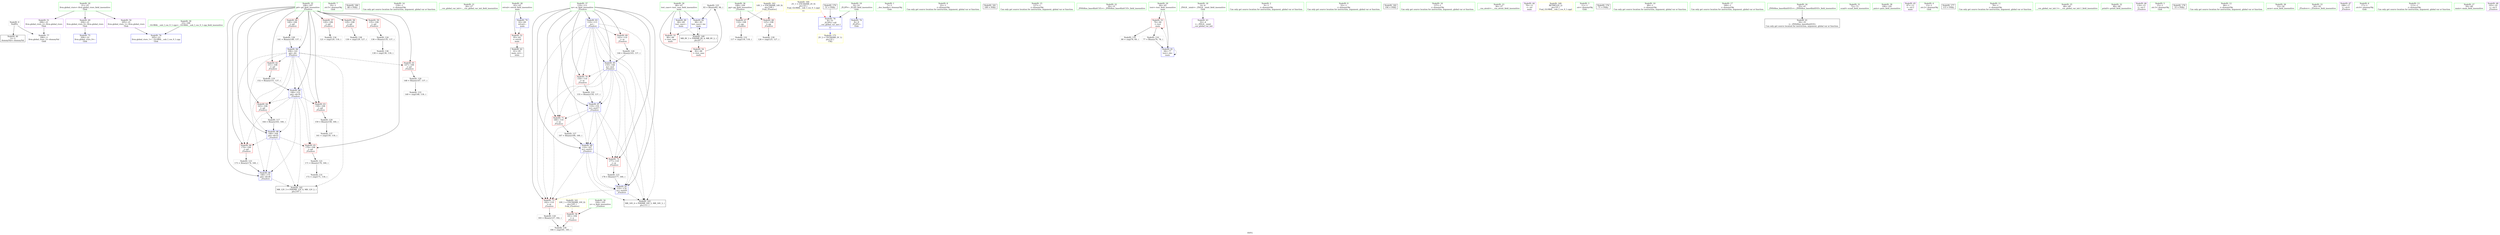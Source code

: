 digraph "SVFG" {
	label="SVFG";

	Node0x5579c44a6820 [shape=record,color=grey,label="{NodeID: 0\nNullPtr}"];
	Node0x5579c44a6820 -> Node0x5579c44b1f70[style=solid];
	Node0x5579c44a6820 -> Node0x5579c44b4f20[style=solid];
	Node0x5579c44b59e0 [shape=record,color=blue,label="{NodeID: 90\n106\<--175\npd\<--div28\n_Z5solvev\n}"];
	Node0x5579c44b59e0 -> Node0x5579c44beae0[style=dashed];
	Node0x5579c44ab1c0 [shape=record,color=green,label="{NodeID: 7\n19\<--1\n.str.5\<--dummyObj\nGlob }"];
	Node0x5579c44cbb40 [shape=record,color=black,label="{NodeID: 180\n88 = PHI()\n}"];
	Node0x5579c44b0920 [shape=record,color=green,label="{NodeID: 14\n118\<--1\n\<--dummyObj\nCan only get source location for instruction, argument, global var or function.}"];
	Node0x5579c44b0dc0 [shape=record,color=green,label="{NodeID: 21\n26\<--27\n__cxx_global_var_init\<--__cxx_global_var_init_field_insensitive\n}"];
	Node0x5579c44b14c0 [shape=record,color=green,label="{NodeID: 28\n62\<--63\nretval\<--retval_field_insensitive\nmain\n}"];
	Node0x5579c44b14c0 -> Node0x5579c44b3a40[style=solid];
	Node0x5579c44b14c0 -> Node0x5579c44b50f0[style=solid];
	Node0x5579c44b78e0 [shape=record,color=grey,label="{NodeID: 118\n183 = Binary(127, 182, )\n}"];
	Node0x5579c44b78e0 -> Node0x5579c44b2ea0[style=solid];
	Node0x5579c44b1b00 [shape=record,color=green,label="{NodeID: 35\n106\<--107\npd\<--pd_field_insensitive\n_Z5solvev\n}"];
	Node0x5579c44b1b00 -> Node0x5579c44b3e50[style=solid];
	Node0x5579c44b1b00 -> Node0x5579c44b3f20[style=solid];
	Node0x5579c44b1b00 -> Node0x5579c44b3ff0[style=solid];
	Node0x5579c44b1b00 -> Node0x5579c44b40c0[style=solid];
	Node0x5579c44b1b00 -> Node0x5579c44b4190[style=solid];
	Node0x5579c44b1b00 -> Node0x5579c44b4260[style=solid];
	Node0x5579c44b1b00 -> Node0x5579c44b4330[style=solid];
	Node0x5579c44b1b00 -> Node0x5579c44b4400[style=solid];
	Node0x5579c44b1b00 -> Node0x5579c44b44d0[style=solid];
	Node0x5579c44b1b00 -> Node0x5579c44b45a0[style=solid];
	Node0x5579c44b1b00 -> Node0x5579c44b5500[style=solid];
	Node0x5579c44b1b00 -> Node0x5579c44b56a0[style=solid];
	Node0x5579c44b1b00 -> Node0x5579c44b5840[style=solid];
	Node0x5579c44b1b00 -> Node0x5579c44b59e0[style=solid];
	Node0x5579c44b8360 [shape=record,color=grey,label="{NodeID: 125\n83 = Binary(82, 84, )\n}"];
	Node0x5579c44b8360 -> Node0x5579c44b5360[style=solid];
	Node0x5579c44b2170 [shape=record,color=black,label="{NodeID: 42\n61\<--95\nmain_ret\<--\nmain\n}"];
	Node0x5579c44b31a0 [shape=record,color=grey,label="{NodeID: 132\n117 = cmp(116, 118, )\n}"];
	Node0x5579c44b3740 [shape=record,color=purple,label="{NodeID: 49\n204\<--21\nllvm.global_ctors_0\<--llvm.global_ctors\nGlob }"];
	Node0x5579c44b3740 -> Node0x5579c44b4d20[style=solid];
	Node0x5579c44ba070 [shape=record,color=grey,label="{NodeID: 139\n126 = cmp(125, 127, )\n}"];
	Node0x5579c44b3d80 [shape=record,color=red,label="{NodeID: 56\n181\<--104\n\<--n\n_Z5solvev\n}"];
	Node0x5579c44b3d80 -> Node0x5579c44b2ea0[style=solid];
	Node0x5579c44b4330 [shape=record,color=red,label="{NodeID: 63\n158\<--106\n\<--pd\n_Z5solvev\n}"];
	Node0x5579c44b4330 -> Node0x5579c44b8960[style=solid];
	Node0x5579c44b48e0 [shape=record,color=red,label="{NodeID: 70\n154\<--110\n\<--m\n_Z5solvev\n}"];
	Node0x5579c44b48e0 -> Node0x5579c44b7ee0[style=solid];
	Node0x5579c44c3ed0 [shape=record,color=yellow,style=double,label="{NodeID: 160\n2V_1 = ENCHI(MR_2V_0)\npts\{10 \}\nFun[_GLOBAL__sub_I_cos_0_1.cpp]|{<s0>11}}"];
	Node0x5579c44c3ed0:s0 -> Node0x5579c44b5020[style=dashed,color=red];
	Node0x5579c44b4f20 [shape=record,color=blue, style = dotted,label="{NodeID: 77\n206\<--3\nllvm.global_ctors_2\<--dummyVal\nGlob }"];
	Node0x5579c44b5500 [shape=record,color=blue,label="{NodeID: 84\n106\<--141\npd\<--div\n_Z5solvev\n}"];
	Node0x5579c44b5500 -> Node0x5579c44b4190[style=dashed];
	Node0x5579c44b5500 -> Node0x5579c44b4260[style=dashed];
	Node0x5579c44b5500 -> Node0x5579c44b4330[style=dashed];
	Node0x5579c44b5500 -> Node0x5579c44b4400[style=dashed];
	Node0x5579c44b5500 -> Node0x5579c44b44d0[style=dashed];
	Node0x5579c44b5500 -> Node0x5579c44b45a0[style=dashed];
	Node0x5579c44b5500 -> Node0x5579c44b56a0[style=dashed];
	Node0x5579c44b5500 -> Node0x5579c44b5840[style=dashed];
	Node0x5579c44b5500 -> Node0x5579c44b59e0[style=dashed];
	Node0x5579c44b5500 -> Node0x5579c44beae0[style=dashed];
	Node0x5579c44ab3e0 [shape=record,color=green,label="{NodeID: 1\n7\<--1\n__dso_handle\<--dummyObj\nGlob }"];
	Node0x5579c44b5ab0 [shape=record,color=blue,label="{NodeID: 91\n110\<--178\nm\<--mul29\n_Z5solvev\n}"];
	Node0x5579c44b5ab0 -> Node0x5579c44b4b50[style=dashed];
	Node0x5579c44b5ab0 -> Node0x5579c44befe0[style=dashed];
	Node0x5579c44aac60 [shape=record,color=green,label="{NodeID: 8\n22\<--1\n\<--dummyObj\nCan only get source location for instruction, argument, global var or function.}"];
	Node0x5579c44cbc10 [shape=record,color=black,label="{NodeID: 181\n189 = PHI()\n}"];
	Node0x5579c44b09b0 [shape=record,color=green,label="{NodeID: 15\n127\<--1\n\<--dummyObj\nCan only get source location for instruction, argument, global var or function.}"];
	Node0x5579c44b0ec0 [shape=record,color=green,label="{NodeID: 22\n30\<--31\n_ZNSt8ios_base4InitC1Ev\<--_ZNSt8ios_base4InitC1Ev_field_insensitive\n}"];
	Node0x5579c44b1590 [shape=record,color=green,label="{NodeID: 29\n64\<--65\ntest\<--test_field_insensitive\nmain\n}"];
	Node0x5579c44b1590 -> Node0x5579c44b3b10[style=solid];
	Node0x5579c44b1590 -> Node0x5579c44b5290[style=solid];
	Node0x5579c44b7a60 [shape=record,color=grey,label="{NodeID: 119\n152 = Binary(151, 137, )\n}"];
	Node0x5579c44b7a60 -> Node0x5579c44b56a0[style=solid];
	Node0x5579c44b1bd0 [shape=record,color=green,label="{NodeID: 36\n108\<--109\npg\<--pg_field_insensitive\n_Z5solvev\n}"];
	Node0x5579c44b1bd0 -> Node0x5579c44b4670[style=solid];
	Node0x5579c44b1bd0 -> Node0x5579c44b4740[style=solid];
	Node0x5579c44b84e0 [shape=record,color=grey,label="{NodeID: 126\n144 = Binary(143, 137, )\n}"];
	Node0x5579c44b84e0 -> Node0x5579c44b55d0[style=solid];
	Node0x5579c44b2240 [shape=record,color=purple,label="{NodeID: 43\n32\<--4\n\<--_ZStL8__ioinit\n__cxx_global_var_init\n}"];
	Node0x5579c44b3320 [shape=record,color=grey,label="{NodeID: 133\n149 = cmp(148, 118, )\n}"];
	Node0x5579c44b3840 [shape=record,color=purple,label="{NodeID: 50\n205\<--21\nllvm.global_ctors_1\<--llvm.global_ctors\nGlob }"];
	Node0x5579c44b3840 -> Node0x5579c44b4e20[style=solid];
	Node0x5579c44b3e50 [shape=record,color=red,label="{NodeID: 57\n120\<--106\n\<--pd\n_Z5solvev\n}"];
	Node0x5579c44b3e50 -> Node0x5579c44b34a0[style=solid];
	Node0x5579c44b4400 [shape=record,color=red,label="{NodeID: 64\n163\<--106\n\<--pd\n_Z5solvev\n}"];
	Node0x5579c44b4400 -> Node0x5579c44b7760[style=solid];
	Node0x5579c44b49b0 [shape=record,color=red,label="{NodeID: 71\n166\<--110\n\<--m\n_Z5solvev\n}"];
	Node0x5579c44b49b0 -> Node0x5579c44b8660[style=solid];
	Node0x5579c44c3fe0 [shape=record,color=yellow,style=double,label="{NodeID: 161\n10V_1 = ENCHI(MR_10V_0)\npts\{105 \}\nFun[_Z5solvev]}"];
	Node0x5579c44c3fe0 -> Node0x5579c44b3d80[style=dashed];
	Node0x5579c44b5020 [shape=record,color=blue,label="{NodeID: 78\n8\<--51\n_ZL2PI\<--call\n__cxx_global_var_init.1\n|{<s0>11}}"];
	Node0x5579c44b5020:s0 -> Node0x5579c44c5750[style=dashed,color=blue];
	Node0x5579c44b55d0 [shape=record,color=blue,label="{NodeID: 85\n110\<--144\nm\<--mul\n_Z5solvev\n}"];
	Node0x5579c44b55d0 -> Node0x5579c44b48e0[style=dashed];
	Node0x5579c44b55d0 -> Node0x5579c44b49b0[style=dashed];
	Node0x5579c44b55d0 -> Node0x5579c44b4a80[style=dashed];
	Node0x5579c44b55d0 -> Node0x5579c44b4b50[style=dashed];
	Node0x5579c44b55d0 -> Node0x5579c44b5770[style=dashed];
	Node0x5579c44b55d0 -> Node0x5579c44b5910[style=dashed];
	Node0x5579c44b55d0 -> Node0x5579c44b5ab0[style=dashed];
	Node0x5579c44b55d0 -> Node0x5579c44befe0[style=dashed];
	Node0x5579c44a68b0 [shape=record,color=green,label="{NodeID: 2\n9\<--1\n\<--dummyObj\nCan only get source location for instruction, argument, global var or function.}"];
	Node0x5579c44c5750 [shape=record,color=yellow,style=double,label="{NodeID: 175\n2V_2 = CSCHI(MR_2V_1)\npts\{10 \}\nCS[]}"];
	Node0x5579c44aacf0 [shape=record,color=green,label="{NodeID: 9\n52\<--1\n\<--dummyObj\nCan only get source location for instruction, argument, global var or function.}"];
	Node0x5579c44cc540 [shape=record,color=black,label="{NodeID: 182\n194 = PHI()\n}"];
	Node0x5579c44b0a40 [shape=record,color=green,label="{NodeID: 16\n137\<--1\n\<--dummyObj\nCan only get source location for instruction, argument, global var or function.}"];
	Node0x5579c44b0fc0 [shape=record,color=green,label="{NodeID: 23\n36\<--37\n__cxa_atexit\<--__cxa_atexit_field_insensitive\n}"];
	Node0x5579c44b1660 [shape=record,color=green,label="{NodeID: 30\n66\<--67\ntest_case\<--test_case_field_insensitive\nmain\n}"];
	Node0x5579c44b1660 -> Node0x5579c44b3be0[style=solid];
	Node0x5579c44b1660 -> Node0x5579c44b3cb0[style=solid];
	Node0x5579c44b1660 -> Node0x5579c44b51c0[style=solid];
	Node0x5579c44b1660 -> Node0x5579c44b5360[style=solid];
	Node0x5579c44b7be0 [shape=record,color=grey,label="{NodeID: 120\n148 = Binary(147, 137, )\n}"];
	Node0x5579c44b7be0 -> Node0x5579c44b3320[style=solid];
	Node0x5579c44b1ca0 [shape=record,color=green,label="{NodeID: 37\n110\<--111\nm\<--m_field_insensitive\n_Z5solvev\n}"];
	Node0x5579c44b1ca0 -> Node0x5579c44b4810[style=solid];
	Node0x5579c44b1ca0 -> Node0x5579c44b48e0[style=solid];
	Node0x5579c44b1ca0 -> Node0x5579c44b49b0[style=solid];
	Node0x5579c44b1ca0 -> Node0x5579c44b4a80[style=solid];
	Node0x5579c44b1ca0 -> Node0x5579c44b4b50[style=solid];
	Node0x5579c44b1ca0 -> Node0x5579c44b5430[style=solid];
	Node0x5579c44b1ca0 -> Node0x5579c44b55d0[style=solid];
	Node0x5579c44b1ca0 -> Node0x5579c44b5770[style=solid];
	Node0x5579c44b1ca0 -> Node0x5579c44b5910[style=solid];
	Node0x5579c44b1ca0 -> Node0x5579c44b5ab0[style=solid];
	Node0x5579c44b8660 [shape=record,color=grey,label="{NodeID: 127\n167 = Binary(166, 160, )\n}"];
	Node0x5579c44b8660 -> Node0x5579c44b5910[style=solid];
	Node0x5579c44b2310 [shape=record,color=purple,label="{NodeID: 44\n70\<--11\n\<--.str\nmain\n}"];
	Node0x5579c44b34a0 [shape=record,color=grey,label="{NodeID: 134\n121 = cmp(120, 118, )\n}"];
	Node0x5579c44b3940 [shape=record,color=purple,label="{NodeID: 51\n206\<--21\nllvm.global_ctors_2\<--llvm.global_ctors\nGlob }"];
	Node0x5579c44b3940 -> Node0x5579c44b4f20[style=solid];
	Node0x5579c44b3f20 [shape=record,color=red,label="{NodeID: 58\n129\<--106\n\<--pd\n_Z5solvev\n}"];
	Node0x5579c44b3f20 -> Node0x5579c44b9ef0[style=solid];
	Node0x5579c44b44d0 [shape=record,color=red,label="{NodeID: 65\n170\<--106\n\<--pd\n_Z5solvev\n}"];
	Node0x5579c44b44d0 -> Node0x5579c44b7d60[style=solid];
	Node0x5579c44b4a80 [shape=record,color=red,label="{NodeID: 72\n177\<--110\n\<--m\n_Z5solvev\n}"];
	Node0x5579c44b4a80 -> Node0x5579c44b7460[style=solid];
	Node0x5579c44b50f0 [shape=record,color=blue,label="{NodeID: 79\n62\<--69\nretval\<--\nmain\n}"];
	Node0x5579c44b50f0 -> Node0x5579c44b3a40[style=dashed];
	Node0x5579c44c5180 [shape=record,color=yellow,style=double,label="{NodeID: 169\nRETMU(2V_2)\npts\{10 \}\nFun[_GLOBAL__sub_I_cos_0_1.cpp]}"];
	Node0x5579c44b56a0 [shape=record,color=blue,label="{NodeID: 86\n106\<--152\npd\<--div16\n_Z5solvev\n}"];
	Node0x5579c44b56a0 -> Node0x5579c44b4330[style=dashed];
	Node0x5579c44b56a0 -> Node0x5579c44b4400[style=dashed];
	Node0x5579c44b56a0 -> Node0x5579c44b44d0[style=dashed];
	Node0x5579c44b56a0 -> Node0x5579c44b45a0[style=dashed];
	Node0x5579c44b56a0 -> Node0x5579c44b5840[style=dashed];
	Node0x5579c44b56a0 -> Node0x5579c44b59e0[style=dashed];
	Node0x5579c44b56a0 -> Node0x5579c44beae0[style=dashed];
	Node0x5579c44b0480 [shape=record,color=green,label="{NodeID: 3\n11\<--1\n.str\<--dummyObj\nGlob }"];
	Node0x5579c44cc3e0 [shape=record,color=black,label="{NodeID: 176\n71 = PHI()\n}"];
	Node0x5579c44aad80 [shape=record,color=green,label="{NodeID: 10\n69\<--1\n\<--dummyObj\nCan only get source location for instruction, argument, global var or function.}"];
	Node0x5579c44b0ad0 [shape=record,color=green,label="{NodeID: 17\n160\<--1\n\<--dummyObj\nCan only get source location for instruction, argument, global var or function.}"];
	Node0x5579c44b10c0 [shape=record,color=green,label="{NodeID: 24\n35\<--41\n_ZNSt8ios_base4InitD1Ev\<--_ZNSt8ios_base4InitD1Ev_field_insensitive\n}"];
	Node0x5579c44b10c0 -> Node0x5579c44b2070[style=solid];
	Node0x5579c44b1730 [shape=record,color=green,label="{NodeID: 31\n72\<--73\nscanf\<--scanf_field_insensitive\n}"];
	Node0x5579c44b7d60 [shape=record,color=grey,label="{NodeID: 121\n171 = Binary(170, 160, )\n}"];
	Node0x5579c44b7d60 -> Node0x5579c44b3020[style=solid];
	Node0x5579c44b1d70 [shape=record,color=green,label="{NodeID: 38\n190\<--191\nputs\<--puts_field_insensitive\n}"];
	Node0x5579c44b87e0 [shape=record,color=grey,label="{NodeID: 128\n141 = Binary(140, 137, )\n}"];
	Node0x5579c44b87e0 -> Node0x5579c44b5500[style=solid];
	Node0x5579c44b23e0 [shape=record,color=purple,label="{NodeID: 45\n87\<--13\n\<--.str.2\nmain\n}"];
	Node0x5579c44b9ab0 [shape=record,color=grey,label="{NodeID: 135\n80 = cmp(76, 69, )\n}"];
	Node0x5579c44b3a40 [shape=record,color=red,label="{NodeID: 52\n95\<--62\n\<--retval\nmain\n}"];
	Node0x5579c44b3a40 -> Node0x5579c44b2170[style=solid];
	Node0x5579c44beae0 [shape=record,color=black,label="{NodeID: 142\nMR_12V_3 = PHI(MR_12V_4, MR_12V_2, )\npts\{107 \}\n}"];
	Node0x5579c44b3ff0 [shape=record,color=red,label="{NodeID: 59\n135\<--106\n\<--pd\n_Z5solvev\n}"];
	Node0x5579c44b3ff0 -> Node0x5579c44b81e0[style=solid];
	Node0x5579c44c0de0 [shape=record,color=black,label="{NodeID: 149\nMR_8V_3 = PHI(MR_8V_4, MR_8V_2, )\npts\{67 \}\n}"];
	Node0x5579c44c0de0 -> Node0x5579c44b3be0[style=dashed];
	Node0x5579c44c0de0 -> Node0x5579c44b5360[style=dashed];
	Node0x5579c44b45a0 [shape=record,color=red,label="{NodeID: 66\n174\<--106\n\<--pd\n_Z5solvev\n}"];
	Node0x5579c44b45a0 -> Node0x5579c44b8060[style=solid];
	Node0x5579c44b4b50 [shape=record,color=red,label="{NodeID: 73\n182\<--110\n\<--m\n_Z5solvev\n}"];
	Node0x5579c44b4b50 -> Node0x5579c44b78e0[style=solid];
	Node0x5579c44c41d0 [shape=record,color=yellow,style=double,label="{NodeID: 163\n14V_1 = ENCHI(MR_14V_0)\npts\{109 \}\nFun[_Z5solvev]}"];
	Node0x5579c44c41d0 -> Node0x5579c44b4670[style=dashed];
	Node0x5579c44c41d0 -> Node0x5579c44b4740[style=dashed];
	Node0x5579c44b51c0 [shape=record,color=blue,label="{NodeID: 80\n66\<--69\ntest_case\<--\nmain\n}"];
	Node0x5579c44b51c0 -> Node0x5579c44c0de0[style=dashed];
	Node0x5579c44b5770 [shape=record,color=blue,label="{NodeID: 87\n110\<--155\nm\<--mul17\n_Z5solvev\n}"];
	Node0x5579c44b5770 -> Node0x5579c44b49b0[style=dashed];
	Node0x5579c44b5770 -> Node0x5579c44b4a80[style=dashed];
	Node0x5579c44b5770 -> Node0x5579c44b4b50[style=dashed];
	Node0x5579c44b5770 -> Node0x5579c44b5910[style=dashed];
	Node0x5579c44b5770 -> Node0x5579c44b5ab0[style=dashed];
	Node0x5579c44b5770 -> Node0x5579c44befe0[style=dashed];
	Node0x5579c44a9e90 [shape=record,color=green,label="{NodeID: 4\n13\<--1\n.str.2\<--dummyObj\nGlob }"];
	Node0x5579c44cb7e0 [shape=record,color=black,label="{NodeID: 177\n115 = PHI()\n}"];
	Node0x5579c44aa8f0 [shape=record,color=green,label="{NodeID: 11\n78\<--1\n\<--dummyObj\nCan only get source location for instruction, argument, global var or function.}"];
	Node0x5579c44b0b60 [shape=record,color=green,label="{NodeID: 18\n4\<--6\n_ZStL8__ioinit\<--_ZStL8__ioinit_field_insensitive\nGlob }"];
	Node0x5579c44b0b60 -> Node0x5579c44b2240[style=solid];
	Node0x5579c44b11c0 [shape=record,color=green,label="{NodeID: 25\n48\<--49\n__cxx_global_var_init.1\<--__cxx_global_var_init.1_field_insensitive\n}"];
	Node0x5579c44b7460 [shape=record,color=grey,label="{NodeID: 115\n178 = Binary(177, 160, )\n}"];
	Node0x5579c44b7460 -> Node0x5579c44b5ab0[style=solid];
	Node0x5579c44b1830 [shape=record,color=green,label="{NodeID: 32\n89\<--90\nprintf\<--printf_field_insensitive\n}"];
	Node0x5579c44b7ee0 [shape=record,color=grey,label="{NodeID: 122\n155 = Binary(154, 137, )\n}"];
	Node0x5579c44b7ee0 -> Node0x5579c44b5770[style=solid];
	Node0x5579c44b1e70 [shape=record,color=green,label="{NodeID: 39\n23\<--199\n_GLOBAL__sub_I_cos_0_1.cpp\<--_GLOBAL__sub_I_cos_0_1.cpp_field_insensitive\n}"];
	Node0x5579c44b1e70 -> Node0x5579c44b4e20[style=solid];
	Node0x5579c44b8960 [shape=record,color=grey,label="{NodeID: 129\n159 = Binary(158, 160, )\n}"];
	Node0x5579c44b8960 -> Node0x5579c44b9d70[style=solid];
	Node0x5579c44b24b0 [shape=record,color=purple,label="{NodeID: 46\n114\<--15\n\<--.str.3\n_Z5solvev\n}"];
	Node0x5579c44b9bf0 [shape=record,color=grey,label="{NodeID: 136\n138 = cmp(136, 118, )\n}"];
	Node0x5579c44b3b10 [shape=record,color=red,label="{NodeID: 53\n76\<--64\n\<--test\nmain\n}"];
	Node0x5579c44b3b10 -> Node0x5579c44b75e0[style=solid];
	Node0x5579c44b3b10 -> Node0x5579c44b9ab0[style=solid];
	Node0x5579c44befe0 [shape=record,color=black,label="{NodeID: 143\nMR_16V_4 = PHI(MR_16V_5, MR_16V_3, )\npts\{111 \}\n}"];
	Node0x5579c44b40c0 [shape=record,color=red,label="{NodeID: 60\n140\<--106\n\<--pd\n_Z5solvev\n}"];
	Node0x5579c44b40c0 -> Node0x5579c44b87e0[style=solid];
	Node0x5579c44b4670 [shape=record,color=red,label="{NodeID: 67\n116\<--108\n\<--pg\n_Z5solvev\n}"];
	Node0x5579c44b4670 -> Node0x5579c44b31a0[style=solid];
	Node0x5579c44b4c20 [shape=record,color=blue,label="{NodeID: 74\n8\<--9\n_ZL2PI\<--\nGlob }"];
	Node0x5579c44b5290 [shape=record,color=blue,label="{NodeID: 81\n64\<--77\ntest\<--dec\nmain\n}"];
	Node0x5579c44b5290 -> Node0x5579c44b3b10[style=dashed];
	Node0x5579c44b5290 -> Node0x5579c44b5290[style=dashed];
	Node0x5579c44b5840 [shape=record,color=blue,label="{NodeID: 88\n106\<--164\npd\<--div22\n_Z5solvev\n}"];
	Node0x5579c44b5840 -> Node0x5579c44b44d0[style=dashed];
	Node0x5579c44b5840 -> Node0x5579c44b45a0[style=dashed];
	Node0x5579c44b5840 -> Node0x5579c44b59e0[style=dashed];
	Node0x5579c44b5840 -> Node0x5579c44beae0[style=dashed];
	Node0x5579c44a9f20 [shape=record,color=green,label="{NodeID: 5\n15\<--1\n.str.3\<--dummyObj\nGlob }"];
	Node0x5579c44cb8e0 [shape=record,color=black,label="{NodeID: 178\n33 = PHI()\n}"];
	Node0x5579c44aa980 [shape=record,color=green,label="{NodeID: 12\n84\<--1\n\<--dummyObj\nCan only get source location for instruction, argument, global var or function.}"];
	Node0x5579c44b0bf0 [shape=record,color=green,label="{NodeID: 19\n8\<--10\n_ZL2PI\<--_ZL2PI_field_insensitive\nGlob }"];
	Node0x5579c44b0bf0 -> Node0x5579c44b4c20[style=solid];
	Node0x5579c44b0bf0 -> Node0x5579c44b5020[style=solid];
	Node0x5579c44b12c0 [shape=record,color=green,label="{NodeID: 26\n53\<--54\nacos\<--acos_field_insensitive\n}"];
	Node0x5579c44b75e0 [shape=record,color=grey,label="{NodeID: 116\n77 = Binary(76, 78, )\n}"];
	Node0x5579c44b75e0 -> Node0x5579c44b5290[style=solid];
	Node0x5579c44b1930 [shape=record,color=green,label="{NodeID: 33\n92\<--93\n_Z5solvev\<--_Z5solvev_field_insensitive\n}"];
	Node0x5579c44b8060 [shape=record,color=grey,label="{NodeID: 123\n175 = Binary(174, 160, )\n}"];
	Node0x5579c44b8060 -> Node0x5579c44b59e0[style=solid];
	Node0x5579c44b1f70 [shape=record,color=black,label="{NodeID: 40\n2\<--3\ndummyVal\<--dummyVal\n}"];
	Node0x5579c44b2ea0 [shape=record,color=grey,label="{NodeID: 130\n184 = cmp(181, 183, )\n}"];
	Node0x5579c44b2580 [shape=record,color=purple,label="{NodeID: 47\n188\<--17\n\<--.str.4\n_Z5solvev\n}"];
	Node0x5579c44b9d70 [shape=record,color=grey,label="{NodeID: 137\n161 = cmp(159, 118, )\n}"];
	Node0x5579c44b3be0 [shape=record,color=red,label="{NodeID: 54\n82\<--66\n\<--test_case\nmain\n}"];
	Node0x5579c44b3be0 -> Node0x5579c44b8360[style=solid];
	Node0x5579c44b4190 [shape=record,color=red,label="{NodeID: 61\n147\<--106\n\<--pd\n_Z5solvev\n}"];
	Node0x5579c44b4190 -> Node0x5579c44b7be0[style=solid];
	Node0x5579c44b4740 [shape=record,color=red,label="{NodeID: 68\n125\<--108\n\<--pg\n_Z5solvev\n}"];
	Node0x5579c44b4740 -> Node0x5579c44ba070[style=solid];
	Node0x5579c44b4d20 [shape=record,color=blue,label="{NodeID: 75\n204\<--22\nllvm.global_ctors_0\<--\nGlob }"];
	Node0x5579c44b5360 [shape=record,color=blue,label="{NodeID: 82\n66\<--83\ntest_case\<--inc\nmain\n}"];
	Node0x5579c44b5360 -> Node0x5579c44b3cb0[style=dashed];
	Node0x5579c44b5360 -> Node0x5579c44c0de0[style=dashed];
	Node0x5579c44b5910 [shape=record,color=blue,label="{NodeID: 89\n110\<--167\nm\<--mul23\n_Z5solvev\n}"];
	Node0x5579c44b5910 -> Node0x5579c44b4a80[style=dashed];
	Node0x5579c44b5910 -> Node0x5579c44b4b50[style=dashed];
	Node0x5579c44b5910 -> Node0x5579c44b5ab0[style=dashed];
	Node0x5579c44b5910 -> Node0x5579c44befe0[style=dashed];
	Node0x5579c44ab130 [shape=record,color=green,label="{NodeID: 6\n17\<--1\n.str.4\<--dummyObj\nGlob }"];
	Node0x5579c44cb9e0 [shape=record,color=black,label="{NodeID: 179\n51 = PHI()\n}"];
	Node0x5579c44cb9e0 -> Node0x5579c44b5020[style=solid];
	Node0x5579c44aaa40 [shape=record,color=green,label="{NodeID: 13\n113\<--1\n\<--dummyObj\nCan only get source location for instruction, argument, global var or function.}"];
	Node0x5579c44b0cc0 [shape=record,color=green,label="{NodeID: 20\n21\<--25\nllvm.global_ctors\<--llvm.global_ctors_field_insensitive\nGlob }"];
	Node0x5579c44b0cc0 -> Node0x5579c44b3740[style=solid];
	Node0x5579c44b0cc0 -> Node0x5579c44b3840[style=solid];
	Node0x5579c44b0cc0 -> Node0x5579c44b3940[style=solid];
	Node0x5579c44b13c0 [shape=record,color=green,label="{NodeID: 27\n59\<--60\nmain\<--main_field_insensitive\n}"];
	Node0x5579c44b7760 [shape=record,color=grey,label="{NodeID: 117\n164 = Binary(163, 160, )\n}"];
	Node0x5579c44b7760 -> Node0x5579c44b5840[style=solid];
	Node0x5579c44b1a30 [shape=record,color=green,label="{NodeID: 34\n104\<--105\nn\<--n_field_insensitive\n_Z5solvev\n}"];
	Node0x5579c44b1a30 -> Node0x5579c44b3d80[style=solid];
	Node0x5579c44b81e0 [shape=record,color=grey,label="{NodeID: 124\n136 = Binary(135, 137, )\n}"];
	Node0x5579c44b81e0 -> Node0x5579c44b9bf0[style=solid];
	Node0x5579c44b2070 [shape=record,color=black,label="{NodeID: 41\n34\<--35\n\<--_ZNSt8ios_base4InitD1Ev\nCan only get source location for instruction, argument, global var or function.}"];
	Node0x5579c44b3020 [shape=record,color=grey,label="{NodeID: 131\n172 = cmp(171, 118, )\n}"];
	Node0x5579c44b3670 [shape=record,color=purple,label="{NodeID: 48\n193\<--19\n\<--.str.5\n_Z5solvev\n}"];
	Node0x5579c44b9ef0 [shape=record,color=grey,label="{NodeID: 138\n130 = cmp(129, 127, )\n}"];
	Node0x5579c44b3cb0 [shape=record,color=red,label="{NodeID: 55\n86\<--66\n\<--test_case\nmain\n}"];
	Node0x5579c44b4260 [shape=record,color=red,label="{NodeID: 62\n151\<--106\n\<--pd\n_Z5solvev\n}"];
	Node0x5579c44b4260 -> Node0x5579c44b7a60[style=solid];
	Node0x5579c44b4810 [shape=record,color=red,label="{NodeID: 69\n143\<--110\n\<--m\n_Z5solvev\n}"];
	Node0x5579c44b4810 -> Node0x5579c44b84e0[style=solid];
	Node0x5579c44b4e20 [shape=record,color=blue,label="{NodeID: 76\n205\<--23\nllvm.global_ctors_1\<--_GLOBAL__sub_I_cos_0_1.cpp\nGlob }"];
	Node0x5579c44b5430 [shape=record,color=blue,label="{NodeID: 83\n110\<--113\nm\<--\n_Z5solvev\n}"];
	Node0x5579c44b5430 -> Node0x5579c44b4810[style=dashed];
	Node0x5579c44b5430 -> Node0x5579c44b48e0[style=dashed];
	Node0x5579c44b5430 -> Node0x5579c44b49b0[style=dashed];
	Node0x5579c44b5430 -> Node0x5579c44b4a80[style=dashed];
	Node0x5579c44b5430 -> Node0x5579c44b4b50[style=dashed];
	Node0x5579c44b5430 -> Node0x5579c44b55d0[style=dashed];
	Node0x5579c44b5430 -> Node0x5579c44b5770[style=dashed];
	Node0x5579c44b5430 -> Node0x5579c44b5910[style=dashed];
	Node0x5579c44b5430 -> Node0x5579c44b5ab0[style=dashed];
	Node0x5579c44b5430 -> Node0x5579c44befe0[style=dashed];
}
